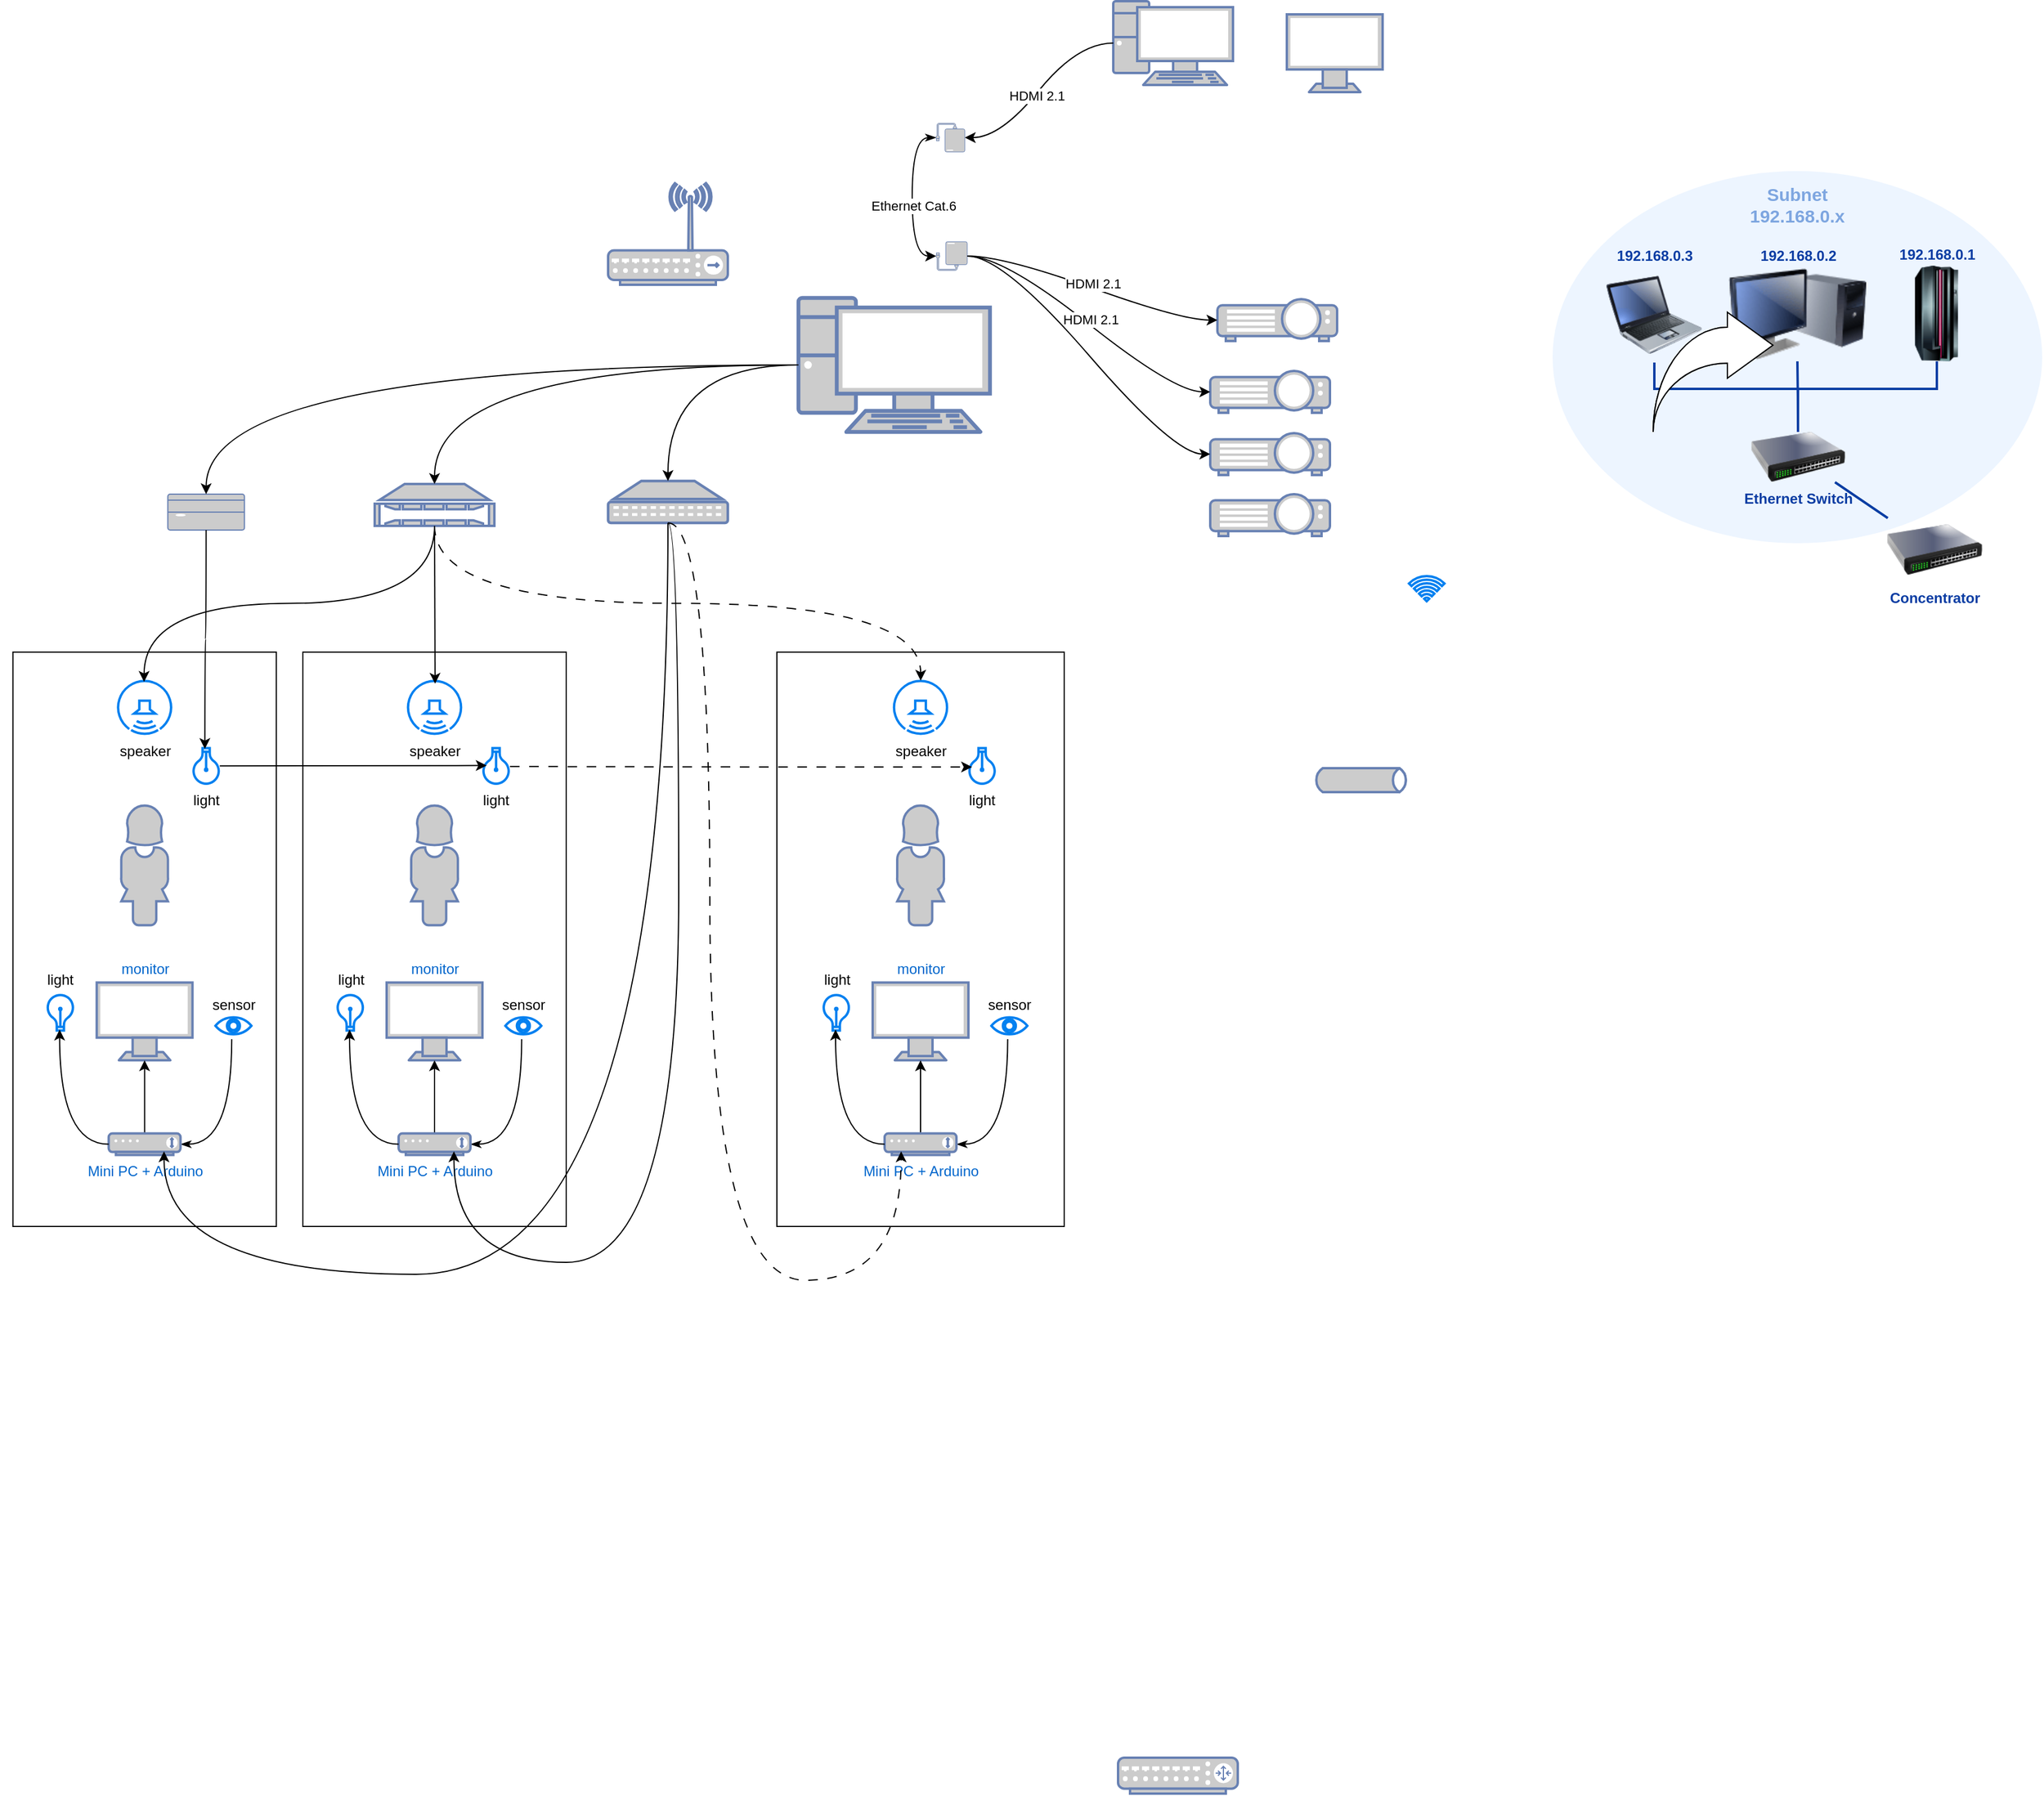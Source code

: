 <mxfile border="50" scale="3" compressed="false" locked="false" version="24.8.4">
  <diagram name="Blank" id="YmL12bMKpDGza6XwsDPr">
    <mxGraphModel dx="3020" dy="2323" grid="0" gridSize="10" guides="1" tooltips="1" connect="1" arrows="1" fold="1" page="0" pageScale="1" pageWidth="827" pageHeight="1169" background="none" math="1" shadow="0">
      <root>
        <mxCell id="X5NqExCQtvZxIxQ7pmgY-0" />
        <mxCell id="1" parent="X5NqExCQtvZxIxQ7pmgY-0" />
        <object label="Subnet&lt;br&gt;%subnet%.x" placeholders="1" subnet="192.168.0" id="Gr0Zq-AI6Quabplr0KPa-98">
          <mxCell style="ellipse;whiteSpace=wrap;html=1;strokeWidth=2;fillColor=#EDF5FF;fontSize=15;strokeColor=none;container=1;verticalAlign=top;spacingBottom=0;spacingTop=4;fontStyle=1;fontColor=#7EA6E0;metaEdit=1;" parent="1" vertex="1">
            <mxGeometry x="-486" y="234" width="409" height="311" as="geometry">
              <mxRectangle x="-576" y="218" width="250" height="60" as="alternateBounds" />
            </mxGeometry>
          </mxCell>
        </object>
        <mxCell id="Gr0Zq-AI6Quabplr0KPa-99" value="" style="edgeStyle=orthogonalEdgeStyle;rounded=0;html=1;endArrow=none;endFill=0;strokeColor=#0A3DA3;strokeWidth=2;fontSize=12;fontColor=#0A3DA3;startSize=8;endSize=8;curved=1;" parent="Gr0Zq-AI6Quabplr0KPa-98" source="Gr0Zq-AI6Quabplr0KPa-105" target="Gr0Zq-AI6Quabplr0KPa-102" edge="1">
          <mxGeometry relative="1" as="geometry" />
        </mxCell>
        <mxCell id="Gr0Zq-AI6Quabplr0KPa-100" style="edgeStyle=orthogonalEdgeStyle;html=1;endArrow=none;endFill=0;strokeWidth=2;fontSize=12;fontColor=#0A3DA3;strokeColor=#0A3DA3;rounded=0;startSize=8;endSize=8;curved=0;" parent="Gr0Zq-AI6Quabplr0KPa-98" source="Gr0Zq-AI6Quabplr0KPa-103" target="Gr0Zq-AI6Quabplr0KPa-105" edge="1">
          <mxGeometry relative="1" as="geometry">
            <mxPoint x="-6" y="239" as="targetPoint" />
            <Array as="points">
              <mxPoint x="85" y="182" />
              <mxPoint x="205" y="182" />
            </Array>
          </mxGeometry>
        </mxCell>
        <mxCell id="Gr0Zq-AI6Quabplr0KPa-101" style="edgeStyle=orthogonalEdgeStyle;html=1;endArrow=none;endFill=0;strokeWidth=2;fontSize=12;fontColor=#0A3DA3;strokeColor=#0A3DA3;rounded=0;startSize=8;endSize=8;curved=0;" parent="Gr0Zq-AI6Quabplr0KPa-98" source="Gr0Zq-AI6Quabplr0KPa-104" target="Gr0Zq-AI6Quabplr0KPa-105" edge="1">
          <mxGeometry relative="1" as="geometry">
            <mxPoint x="205" y="211" as="targetPoint" />
            <Array as="points">
              <mxPoint x="321" y="182" />
              <mxPoint x="205" y="182" />
            </Array>
          </mxGeometry>
        </mxCell>
        <object label="%subnet%.2" placeholders="1" id="Gr0Zq-AI6Quabplr0KPa-102">
          <mxCell style="image;html=1;image=img/lib/clip_art/computers/Monitor_Tower_128x128.png;fontFamily=Helvetica;fontSize=12;fontColor=#0A3DA3;align=center;strokeWidth=2;fillColor=#EDF5FF;fontStyle=1;verticalAlign=bottom;strokeColor=none;labelBackgroundColor=#EDF5FF;labelBorderColor=none;labelPosition=center;verticalLabelPosition=top;" parent="Gr0Zq-AI6Quabplr0KPa-98" vertex="1">
            <mxGeometry x="147" y="80" width="115" height="79" as="geometry" />
          </mxCell>
        </object>
        <object label="%subnet%.3" placeholders="1" id="Gr0Zq-AI6Quabplr0KPa-103">
          <mxCell style="image;html=1;image=img/lib/clip_art/computers/Laptop_128x128.png;fontFamily=Helvetica;fontSize=12;fontColor=#0A3DA3;align=center;strokeWidth=2;fillColor=#EDF5FF;fontStyle=1;verticalAlign=bottom;strokeColor=none;labelBackgroundColor=#EDF5FF;labelBorderColor=none;labelPosition=center;verticalLabelPosition=top;" parent="Gr0Zq-AI6Quabplr0KPa-98" vertex="1">
            <mxGeometry x="45" y="80" width="80" height="80" as="geometry" />
          </mxCell>
        </object>
        <object label="%subnet%.1" placeholders="1" id="Gr0Zq-AI6Quabplr0KPa-104">
          <mxCell style="image;html=1;image=img/lib/clip_art/computers/Mainframe_128x128.png;strokeColor=none;strokeWidth=2;fillColor=#EDF5FF;fontSize=12;fontColor=#0A3DA3;labelBackgroundColor=#EDF5FF;fontStyle=1;labelBorderColor=none;labelPosition=center;verticalLabelPosition=top;align=center;verticalAlign=bottom;" parent="Gr0Zq-AI6Quabplr0KPa-98" vertex="1">
            <mxGeometry x="281" y="79" width="80" height="80" as="geometry" />
          </mxCell>
        </object>
        <mxCell id="Gr0Zq-AI6Quabplr0KPa-105" value="Ethernet Switch" style="image;html=1;image=img/lib/clip_art/networking/Switch_128x128.png;strokeColor=none;strokeWidth=2;fillColor=#EDF5FF;fontSize=12;labelBackgroundColor=#EDF5FF;fontStyle=1;fontColor=#0A3DA3;" parent="Gr0Zq-AI6Quabplr0KPa-98" vertex="1">
          <mxGeometry x="165" y="218" width="80" height="42" as="geometry" />
        </mxCell>
        <mxCell id="Gr0Zq-AI6Quabplr0KPa-106" style="edgeStyle=none;curved=1;html=1;strokeWidth=2;fontSize=12;endArrow=none;endFill=0;rounded=0;fontColor=#0A3DA3;strokeColor=#0A3DA3;startSize=8;endSize=8;" parent="1" source="Gr0Zq-AI6Quabplr0KPa-107" target="Gr0Zq-AI6Quabplr0KPa-105" edge="1">
          <mxGeometry relative="1" as="geometry">
            <mxPoint x="-348" y="468" as="targetPoint" />
          </mxGeometry>
        </mxCell>
        <mxCell id="Gr0Zq-AI6Quabplr0KPa-107" value="Concentrator&lt;br&gt;" style="image;html=1;image=img/lib/clip_art/networking/Switch_128x128.png;strokeColor=none;strokeWidth=2;fillColor=#EDF5FF;fontSize=12;fontColor=#0A3DA3;fontStyle=1;labelBackgroundColor=none;" parent="1" vertex="1">
          <mxGeometry x="-207" y="524" width="80" height="53" as="geometry" />
        </mxCell>
        <mxCell id="OchtHD0xJoTMi4IMxRwn-2" value="" style="fontColor=#0066CC;verticalAlign=top;verticalLabelPosition=bottom;labelPosition=center;align=center;html=1;outlineConnect=0;fillColor=#CCCCCC;strokeColor=#6881B3;gradientColor=none;gradientDirection=north;strokeWidth=2;shape=mxgraph.networks.video_projector;" parent="1" vertex="1">
          <mxGeometry x="-766" y="341" width="100" height="35" as="geometry" />
        </mxCell>
        <mxCell id="OchtHD0xJoTMi4IMxRwn-3" value="" style="fontColor=#0066CC;verticalAlign=top;verticalLabelPosition=bottom;labelPosition=center;align=center;html=1;outlineConnect=0;fillColor=#CCCCCC;strokeColor=#6881B3;gradientColor=none;gradientDirection=north;strokeWidth=2;shape=mxgraph.networks.video_projector;" parent="1" vertex="1">
          <mxGeometry x="-772" y="401" width="100" height="35" as="geometry" />
        </mxCell>
        <mxCell id="OchtHD0xJoTMi4IMxRwn-4" value="" style="fontColor=#0066CC;verticalAlign=top;verticalLabelPosition=bottom;labelPosition=center;align=center;html=1;outlineConnect=0;fillColor=#CCCCCC;strokeColor=#6881B3;gradientColor=none;gradientDirection=north;strokeWidth=2;shape=mxgraph.networks.video_projector;" parent="1" vertex="1">
          <mxGeometry x="-772" y="453" width="100" height="35" as="geometry" />
        </mxCell>
        <mxCell id="OchtHD0xJoTMi4IMxRwn-5" value="" style="fontColor=#0066CC;verticalAlign=top;verticalLabelPosition=bottom;labelPosition=center;align=center;html=1;outlineConnect=0;fillColor=#CCCCCC;strokeColor=#6881B3;gradientColor=none;gradientDirection=north;strokeWidth=2;shape=mxgraph.networks.video_projector;" parent="1" vertex="1">
          <mxGeometry x="-772" y="504" width="100" height="35" as="geometry" />
        </mxCell>
        <mxCell id="OchtHD0xJoTMi4IMxRwn-6" value="" style="fontColor=#0066CC;verticalAlign=top;verticalLabelPosition=bottom;labelPosition=center;align=center;html=1;outlineConnect=0;fillColor=#CCCCCC;strokeColor=#6881B3;gradientColor=none;gradientDirection=north;strokeWidth=2;shape=mxgraph.networks.monitor;" parent="1" vertex="1">
          <mxGeometry x="-708" y="103" width="80" height="65" as="geometry" />
        </mxCell>
        <mxCell id="OchtHD0xJoTMi4IMxRwn-11" style="edgeStyle=entityRelationEdgeStyle;rounded=0;orthogonalLoop=1;jettySize=auto;html=1;entryX=0;entryY=0.5;entryDx=0;entryDy=0;entryPerimeter=0;exitX=0;exitY=0.5;exitDx=0;exitDy=0;exitPerimeter=0;curved=1;" parent="1" source="OchtHD0xJoTMi4IMxRwn-13" target="OchtHD0xJoTMi4IMxRwn-2" edge="1">
          <mxGeometry relative="1" as="geometry">
            <mxPoint x="-782" y="368" as="targetPoint" />
            <mxPoint x="-816" y="417" as="sourcePoint" />
            <Array as="points">
              <mxPoint x="-823" y="197" />
              <mxPoint x="-811" y="275" />
              <mxPoint x="-803" y="234" />
              <mxPoint x="-814" y="229" />
              <mxPoint x="-810" y="306" />
              <mxPoint x="-839" y="244" />
            </Array>
          </mxGeometry>
        </mxCell>
        <mxCell id="OchtHD0xJoTMi4IMxRwn-12" value="HDMI 2.1" style="edgeLabel;html=1;align=center;verticalAlign=middle;resizable=0;points=[];" parent="OchtHD0xJoTMi4IMxRwn-11" vertex="1" connectable="0">
          <mxGeometry x="-0.016" y="4" relative="1" as="geometry">
            <mxPoint as="offset" />
          </mxGeometry>
        </mxCell>
        <mxCell id="OchtHD0xJoTMi4IMxRwn-7" value="" style="fontColor=#0066CC;verticalAlign=top;verticalLabelPosition=bottom;labelPosition=center;align=center;html=1;outlineConnect=0;fillColor=#CCCCCC;strokeColor=#6881B3;gradientColor=none;gradientDirection=north;strokeWidth=2;shape=mxgraph.networks.pc;" parent="1" vertex="1">
          <mxGeometry x="-853" y="92" width="100" height="70" as="geometry" />
        </mxCell>
        <mxCell id="OchtHD0xJoTMi4IMxRwn-8" value="" style="html=1;shadow=0;dashed=0;align=center;verticalAlign=middle;shape=mxgraph.arrows2.jumpInArrow;dy=15;dx=38;arrowHead=55;" parent="1" vertex="1">
          <mxGeometry x="-402" y="352" width="100" height="100" as="geometry" />
        </mxCell>
        <mxCell id="OchtHD0xJoTMi4IMxRwn-9" value="" style="html=1;shadow=0;dashed=0;align=center;verticalAlign=middle;shape=mxgraph.arrows2.jumpInArrow;dy=15;dx=38;arrowHead=55;" parent="1" vertex="1">
          <mxGeometry x="-402" y="352" width="100" height="100" as="geometry" />
        </mxCell>
        <mxCell id="OchtHD0xJoTMi4IMxRwn-13" value="" style="fontColor=#0066CC;verticalAlign=top;verticalLabelPosition=bottom;labelPosition=center;align=center;html=1;outlineConnect=0;fillColor=#CCCCCC;strokeColor=#6881B3;gradientColor=none;gradientDirection=north;strokeWidth=2;shape=mxgraph.networks.external_storage;rotation=-180;" parent="1" vertex="1">
          <mxGeometry x="-1001" y="293" width="26" height="24" as="geometry" />
        </mxCell>
        <mxCell id="OchtHD0xJoTMi4IMxRwn-18" style="edgeStyle=orthogonalEdgeStyle;rounded=0;orthogonalLoop=1;jettySize=auto;html=1;exitX=1;exitY=0.5;exitDx=0;exitDy=0;exitPerimeter=0;movable=1;resizable=1;rotatable=1;deletable=1;editable=1;locked=0;connectable=1;curved=1;startArrow=classicThin;startFill=1;entryX=1;entryY=0.5;entryDx=0;entryDy=0;entryPerimeter=0;" parent="1" source="OchtHD0xJoTMi4IMxRwn-15" target="OchtHD0xJoTMi4IMxRwn-13" edge="1">
          <mxGeometry relative="1" as="geometry">
            <mxPoint x="-1055" y="225" as="sourcePoint" />
            <mxPoint x="-1040" y="283" as="targetPoint" />
          </mxGeometry>
        </mxCell>
        <mxCell id="OchtHD0xJoTMi4IMxRwn-19" value="Ethernet Cat.6" style="edgeLabel;html=1;align=center;verticalAlign=middle;resizable=0;points=[];" parent="OchtHD0xJoTMi4IMxRwn-18" vertex="1" connectable="0">
          <mxGeometry x="0.105" y="1" relative="1" as="geometry">
            <mxPoint as="offset" />
          </mxGeometry>
        </mxCell>
        <mxCell id="OchtHD0xJoTMi4IMxRwn-15" value="" style="fontColor=#0066CC;verticalAlign=top;verticalLabelPosition=bottom;labelPosition=center;align=center;html=1;outlineConnect=0;fillColor=#CCCCCC;strokeColor=#6881B3;gradientColor=none;gradientDirection=north;strokeWidth=2;shape=mxgraph.networks.external_storage;rotation=0;flipH=1;" parent="1" vertex="1">
          <mxGeometry x="-1001" y="194" width="24" height="24" as="geometry" />
        </mxCell>
        <mxCell id="OchtHD0xJoTMi4IMxRwn-16" style="edgeStyle=entityRelationEdgeStyle;rounded=0;orthogonalLoop=1;jettySize=auto;html=1;exitX=0;exitY=0.5;exitDx=0;exitDy=0;exitPerimeter=0;entryX=0;entryY=0.5;entryDx=0;entryDy=0;entryPerimeter=0;strokeColor=default;curved=1;" parent="1" source="OchtHD0xJoTMi4IMxRwn-7" target="OchtHD0xJoTMi4IMxRwn-15" edge="1">
          <mxGeometry relative="1" as="geometry" />
        </mxCell>
        <mxCell id="OchtHD0xJoTMi4IMxRwn-17" value="HDMI 2.1" style="edgeLabel;html=1;align=center;verticalAlign=middle;resizable=0;points=[];" parent="OchtHD0xJoTMi4IMxRwn-16" vertex="1" connectable="0">
          <mxGeometry x="0.064" relative="1" as="geometry">
            <mxPoint x="1" as="offset" />
          </mxGeometry>
        </mxCell>
        <mxCell id="M1OcCIy0tqsNeFPV_Rvv-1" value="" style="html=1;verticalLabelPosition=bottom;align=center;labelBackgroundColor=#ffffff;verticalAlign=top;strokeWidth=2;strokeColor=#0080F0;shadow=0;dashed=0;shape=mxgraph.ios7.icons.wifi;pointerEvents=1" parent="1" vertex="1">
          <mxGeometry x="-606" y="572.5" width="29.7" height="21" as="geometry" />
        </mxCell>
        <mxCell id="oXk0x4wXGqgigOSxniAA-2" value="" style="html=1;outlineConnect=0;fillColor=#CCCCCC;strokeColor=#6881B3;gradientColor=none;gradientDirection=north;strokeWidth=2;shape=mxgraph.networks.bus;gradientColor=none;gradientDirection=north;fontColor=#ffffff;perimeter=backbonePerimeter;backboneSize=20;" vertex="1" parent="1">
          <mxGeometry x="-686" y="733" width="80" height="20" as="geometry" />
        </mxCell>
        <mxCell id="oXk0x4wXGqgigOSxniAA-3" value="" style="fontColor=#0066CC;verticalAlign=top;verticalLabelPosition=bottom;labelPosition=center;align=center;html=1;outlineConnect=0;fillColor=#CCCCCC;strokeColor=#6881B3;gradientColor=none;gradientDirection=north;strokeWidth=2;shape=mxgraph.networks.wireless_hub;" vertex="1" parent="1">
          <mxGeometry x="-1275" y="244" width="100" height="85" as="geometry" />
        </mxCell>
        <mxCell id="oXk0x4wXGqgigOSxniAA-4" value="" style="fontColor=#0066CC;verticalAlign=top;verticalLabelPosition=bottom;labelPosition=center;align=center;html=1;outlineConnect=0;fillColor=#CCCCCC;strokeColor=#6881B3;gradientColor=none;gradientDirection=north;strokeWidth=2;shape=mxgraph.networks.router;" vertex="1" parent="1">
          <mxGeometry x="-849" y="1560" width="100" height="30" as="geometry" />
        </mxCell>
        <mxCell id="oXk0x4wXGqgigOSxniAA-5" style="edgeStyle=entityRelationEdgeStyle;rounded=0;orthogonalLoop=1;jettySize=auto;html=1;entryX=0;entryY=0.5;entryDx=0;entryDy=0;entryPerimeter=0;curved=1;exitX=0;exitY=0.5;exitDx=0;exitDy=0;exitPerimeter=0;" edge="1" parent="1" source="OchtHD0xJoTMi4IMxRwn-13" target="OchtHD0xJoTMi4IMxRwn-3">
          <mxGeometry relative="1" as="geometry">
            <mxPoint x="-756" y="369" as="targetPoint" />
            <mxPoint x="-965" y="326" as="sourcePoint" />
            <Array as="points">
              <mxPoint x="-813" y="207" />
              <mxPoint x="-801" y="285" />
              <mxPoint x="-793" y="244" />
              <mxPoint x="-804" y="239" />
              <mxPoint x="-800" y="316" />
              <mxPoint x="-829" y="254" />
            </Array>
          </mxGeometry>
        </mxCell>
        <mxCell id="oXk0x4wXGqgigOSxniAA-6" value="HDMI 2.1" style="edgeLabel;html=1;align=center;verticalAlign=middle;resizable=0;points=[];" vertex="1" connectable="0" parent="oXk0x4wXGqgigOSxniAA-5">
          <mxGeometry x="-0.016" y="4" relative="1" as="geometry">
            <mxPoint as="offset" />
          </mxGeometry>
        </mxCell>
        <mxCell id="oXk0x4wXGqgigOSxniAA-7" style="edgeStyle=entityRelationEdgeStyle;rounded=0;orthogonalLoop=1;jettySize=auto;html=1;entryX=0;entryY=0.5;entryDx=0;entryDy=0;entryPerimeter=0;curved=1;exitX=0;exitY=0.5;exitDx=0;exitDy=0;exitPerimeter=0;" edge="1" parent="1" source="OchtHD0xJoTMi4IMxRwn-13" target="OchtHD0xJoTMi4IMxRwn-4">
          <mxGeometry relative="1" as="geometry">
            <mxPoint x="-762" y="429" as="targetPoint" />
            <mxPoint x="-965" y="315" as="sourcePoint" />
            <Array as="points">
              <mxPoint x="-803" y="217" />
              <mxPoint x="-791" y="295" />
              <mxPoint x="-783" y="254" />
              <mxPoint x="-794" y="249" />
              <mxPoint x="-790" y="326" />
              <mxPoint x="-819" y="264" />
            </Array>
          </mxGeometry>
        </mxCell>
        <mxCell id="oXk0x4wXGqgigOSxniAA-21" value="" style="fontColor=#0066CC;verticalAlign=top;verticalLabelPosition=bottom;labelPosition=center;align=center;html=1;outlineConnect=0;fillColor=#CCCCCC;strokeColor=#6881B3;gradientColor=none;gradientDirection=north;strokeWidth=2;shape=mxgraph.networks.patch_panel;" vertex="1" parent="1">
          <mxGeometry x="-1275" y="493" width="100" height="35" as="geometry" />
        </mxCell>
        <mxCell id="oXk0x4wXGqgigOSxniAA-30" value="" style="fontColor=#0066CC;verticalAlign=top;verticalLabelPosition=bottom;labelPosition=center;align=center;html=1;outlineConnect=0;fillColor=#CCCCCC;strokeColor=#6881B3;gradientColor=none;gradientDirection=north;strokeWidth=2;shape=mxgraph.networks.nas_filer;" vertex="1" parent="1">
          <mxGeometry x="-1470" y="495.5" width="100" height="35" as="geometry" />
        </mxCell>
        <mxCell id="oXk0x4wXGqgigOSxniAA-32" value="" style="fontColor=#0066CC;verticalAlign=top;verticalLabelPosition=bottom;labelPosition=center;align=center;html=1;outlineConnect=0;fillColor=#CCCCCC;strokeColor=#6881B3;gradientColor=none;gradientDirection=north;strokeWidth=2;shape=mxgraph.networks.desktop_pc;" vertex="1" parent="1">
          <mxGeometry x="-1642.8" y="504" width="64" height="30" as="geometry" />
        </mxCell>
        <mxCell id="oXk0x4wXGqgigOSxniAA-35" value="" style="group" vertex="1" connectable="0" parent="1">
          <mxGeometry x="-1782.2" y="636" width="240" height="480" as="geometry" />
        </mxCell>
        <mxCell id="oXk0x4wXGqgigOSxniAA-28" value="" style="verticalLabelPosition=bottom;verticalAlign=top;html=1;shape=mxgraph.basic.rect;fillColor2=none;strokeWidth=1;size=20;indent=5;" vertex="1" parent="oXk0x4wXGqgigOSxniAA-35">
          <mxGeometry x="10" width="220" height="480" as="geometry" />
        </mxCell>
        <mxCell id="oXk0x4wXGqgigOSxniAA-1" value="monitor" style="fontColor=#0066CC;verticalAlign=top;verticalLabelPosition=bottom;labelPosition=center;align=center;html=1;outlineConnect=0;fillColor=#CCCCCC;strokeColor=#6881B3;gradientColor=none;gradientDirection=north;strokeWidth=2;shape=mxgraph.networks.monitor;spacingTop=-90;" vertex="1" parent="oXk0x4wXGqgigOSxniAA-35">
          <mxGeometry x="80" y="276.16" width="80" height="65" as="geometry" />
        </mxCell>
        <mxCell id="oXk0x4wXGqgigOSxniAA-9" value="light" style="html=1;verticalLabelPosition=bottom;align=center;labelBackgroundColor=#ffffff;verticalAlign=top;strokeWidth=2;strokeColor=#0080F0;shadow=0;dashed=0;shape=mxgraph.ios7.icons.lightbulb;spacingTop=-56;" vertex="1" parent="oXk0x4wXGqgigOSxniAA-35">
          <mxGeometry x="38.2" y="286.57" width="22.8" height="29.7" as="geometry" />
        </mxCell>
        <mxCell id="oXk0x4wXGqgigOSxniAA-10" value="speaker&lt;div&gt;&lt;br&gt;&lt;/div&gt;" style="html=1;verticalLabelPosition=bottom;align=center;labelBackgroundColor=#ffffff;verticalAlign=top;strokeWidth=2;strokeColor=#0080F0;shadow=0;dashed=0;shape=mxgraph.ios7.icons.loud;direction=south;aspect=fixed;spacingTop=0;" vertex="1" parent="oXk0x4wXGqgigOSxniAA-35">
          <mxGeometry x="96" y="24" width="48" height="45.27" as="geometry" />
        </mxCell>
        <mxCell id="oXk0x4wXGqgigOSxniAA-16" style="edgeStyle=orthogonalEdgeStyle;rounded=0;orthogonalLoop=1;jettySize=auto;html=1;" edge="1" parent="oXk0x4wXGqgigOSxniAA-35" source="oXk0x4wXGqgigOSxniAA-11" target="oXk0x4wXGqgigOSxniAA-1">
          <mxGeometry relative="1" as="geometry" />
        </mxCell>
        <mxCell id="oXk0x4wXGqgigOSxniAA-20" style="edgeStyle=orthogonalEdgeStyle;rounded=0;orthogonalLoop=1;jettySize=auto;html=1;curved=1;entryX=0.453;entryY=1.291;entryDx=0;entryDy=0;entryPerimeter=0;endArrow=none;endFill=0;startArrow=classicThin;startFill=1;" edge="1" parent="oXk0x4wXGqgigOSxniAA-35" source="oXk0x4wXGqgigOSxniAA-11" target="oXk0x4wXGqgigOSxniAA-12">
          <mxGeometry relative="1" as="geometry">
            <mxPoint x="315.2" y="398.27" as="targetPoint" />
          </mxGeometry>
        </mxCell>
        <mxCell id="oXk0x4wXGqgigOSxniAA-11" value="Mini PC + Arduino" style="fontColor=#0066CC;verticalAlign=top;verticalLabelPosition=bottom;labelPosition=center;align=center;html=1;outlineConnect=0;fillColor=#CCCCCC;strokeColor=#6881B3;gradientColor=none;gradientDirection=north;strokeWidth=2;shape=mxgraph.networks.modem;aspect=fixed;points=[[0,0.5,0,0,0],[0.23,0,0,0,0],[0.23,0.83,0,0,0],[0.5,0,0,0,0],[0.5,0.83,0,0,0],[0.77,0,0,0,0],[0.77,0.83,0,0,0],[1,0.5,0,0,0]];" vertex="1" parent="oXk0x4wXGqgigOSxniAA-35">
          <mxGeometry x="90" y="402.27" width="60" height="18" as="geometry" />
        </mxCell>
        <mxCell id="oXk0x4wXGqgigOSxniAA-12" value="sensor" style="html=1;verticalLabelPosition=bottom;align=center;labelBackgroundColor=#ffffff;verticalAlign=top;strokeWidth=2;strokeColor=#0080F0;shadow=0;dashed=0;shape=mxgraph.ios7.icons.eye;horizontal=1;spacingTop=-38;" vertex="1" parent="oXk0x4wXGqgigOSxniAA-35">
          <mxGeometry x="179.2" y="305.27" width="30" height="14.1" as="geometry" />
        </mxCell>
        <mxCell id="oXk0x4wXGqgigOSxniAA-14" style="edgeStyle=orthogonalEdgeStyle;rounded=0;orthogonalLoop=1;jettySize=auto;html=1;entryX=0.474;entryY=0.973;entryDx=0;entryDy=0;entryPerimeter=0;curved=1;" edge="1" parent="oXk0x4wXGqgigOSxniAA-35" source="oXk0x4wXGqgigOSxniAA-11" target="oXk0x4wXGqgigOSxniAA-9">
          <mxGeometry relative="1" as="geometry" />
        </mxCell>
        <mxCell id="oXk0x4wXGqgigOSxniAA-22" value="" style="fontColor=#0066CC;verticalAlign=top;verticalLabelPosition=bottom;labelPosition=center;align=center;html=1;outlineConnect=0;fillColor=#CCCCCC;strokeColor=#6881B3;gradientColor=none;gradientDirection=north;strokeWidth=2;shape=mxgraph.networks.user_female;" vertex="1" parent="oXk0x4wXGqgigOSxniAA-35">
          <mxGeometry x="100" y="128.27" width="40" height="100" as="geometry" />
        </mxCell>
        <mxCell id="oXk0x4wXGqgigOSxniAA-23" value="light" style="html=1;verticalLabelPosition=bottom;align=center;labelBackgroundColor=#ffffff;verticalAlign=top;strokeWidth=2;strokeColor=#0080F0;shadow=0;dashed=0;shape=mxgraph.ios7.icons.lightbulb;spacingTop=0;direction=west;" vertex="1" parent="oXk0x4wXGqgigOSxniAA-35">
          <mxGeometry x="160" y="80.27" width="22.8" height="29.7" as="geometry" />
        </mxCell>
        <mxCell id="oXk0x4wXGqgigOSxniAA-36" value="" style="group" vertex="1" connectable="0" parent="1">
          <mxGeometry x="-1540" y="636" width="240" height="480" as="geometry" />
        </mxCell>
        <mxCell id="oXk0x4wXGqgigOSxniAA-37" value="" style="verticalLabelPosition=bottom;verticalAlign=top;html=1;shape=mxgraph.basic.rect;fillColor2=none;strokeWidth=1;size=20;indent=5;" vertex="1" parent="oXk0x4wXGqgigOSxniAA-36">
          <mxGeometry x="10" width="220" height="480" as="geometry" />
        </mxCell>
        <mxCell id="oXk0x4wXGqgigOSxniAA-38" value="monitor" style="fontColor=#0066CC;verticalAlign=top;verticalLabelPosition=bottom;labelPosition=center;align=center;html=1;outlineConnect=0;fillColor=#CCCCCC;strokeColor=#6881B3;gradientColor=none;gradientDirection=north;strokeWidth=2;shape=mxgraph.networks.monitor;spacingTop=-90;" vertex="1" parent="oXk0x4wXGqgigOSxniAA-36">
          <mxGeometry x="80" y="276.16" width="80" height="65" as="geometry" />
        </mxCell>
        <mxCell id="oXk0x4wXGqgigOSxniAA-39" value="light" style="html=1;verticalLabelPosition=bottom;align=center;labelBackgroundColor=#ffffff;verticalAlign=top;strokeWidth=2;strokeColor=#0080F0;shadow=0;dashed=0;shape=mxgraph.ios7.icons.lightbulb;spacingTop=-56;" vertex="1" parent="oXk0x4wXGqgigOSxniAA-36">
          <mxGeometry x="38.2" y="286.57" width="22.8" height="29.7" as="geometry" />
        </mxCell>
        <mxCell id="oXk0x4wXGqgigOSxniAA-40" value="speaker&lt;div&gt;&lt;br&gt;&lt;/div&gt;" style="html=1;verticalLabelPosition=bottom;align=center;labelBackgroundColor=#ffffff;verticalAlign=top;strokeWidth=2;strokeColor=#0080F0;shadow=0;dashed=0;shape=mxgraph.ios7.icons.loud;direction=south;aspect=fixed;spacingTop=0;" vertex="1" parent="oXk0x4wXGqgigOSxniAA-36">
          <mxGeometry x="96" y="24" width="48" height="45.27" as="geometry" />
        </mxCell>
        <mxCell id="oXk0x4wXGqgigOSxniAA-41" style="edgeStyle=orthogonalEdgeStyle;rounded=0;orthogonalLoop=1;jettySize=auto;html=1;" edge="1" parent="oXk0x4wXGqgigOSxniAA-36" source="oXk0x4wXGqgigOSxniAA-43" target="oXk0x4wXGqgigOSxniAA-38">
          <mxGeometry relative="1" as="geometry" />
        </mxCell>
        <mxCell id="oXk0x4wXGqgigOSxniAA-42" style="edgeStyle=orthogonalEdgeStyle;rounded=0;orthogonalLoop=1;jettySize=auto;html=1;curved=1;entryX=0.453;entryY=1.291;entryDx=0;entryDy=0;entryPerimeter=0;endArrow=none;endFill=0;startArrow=classicThin;startFill=1;" edge="1" parent="oXk0x4wXGqgigOSxniAA-36" source="oXk0x4wXGqgigOSxniAA-43" target="oXk0x4wXGqgigOSxniAA-44">
          <mxGeometry relative="1" as="geometry">
            <mxPoint x="315.2" y="398.27" as="targetPoint" />
          </mxGeometry>
        </mxCell>
        <mxCell id="oXk0x4wXGqgigOSxniAA-43" value="Mini PC + Arduino" style="fontColor=#0066CC;verticalAlign=top;verticalLabelPosition=bottom;labelPosition=center;align=center;html=1;outlineConnect=0;fillColor=#CCCCCC;strokeColor=#6881B3;gradientColor=none;gradientDirection=north;strokeWidth=2;shape=mxgraph.networks.modem;aspect=fixed;points=[[0,0.5,0,0,0],[0.23,0,0,0,0],[0.23,0.83,0,0,0],[0.5,0,0,0,0],[0.5,0.83,0,0,0],[0.77,0,0,0,0],[0.77,0.83,0,0,0],[1,0.5,0,0,0]];" vertex="1" parent="oXk0x4wXGqgigOSxniAA-36">
          <mxGeometry x="90" y="402.27" width="60" height="18" as="geometry" />
        </mxCell>
        <mxCell id="oXk0x4wXGqgigOSxniAA-44" value="sensor" style="html=1;verticalLabelPosition=bottom;align=center;labelBackgroundColor=#ffffff;verticalAlign=top;strokeWidth=2;strokeColor=#0080F0;shadow=0;dashed=0;shape=mxgraph.ios7.icons.eye;horizontal=1;spacingTop=-38;" vertex="1" parent="oXk0x4wXGqgigOSxniAA-36">
          <mxGeometry x="179.2" y="305.27" width="30" height="14.1" as="geometry" />
        </mxCell>
        <mxCell id="oXk0x4wXGqgigOSxniAA-45" style="edgeStyle=orthogonalEdgeStyle;rounded=0;orthogonalLoop=1;jettySize=auto;html=1;entryX=0.474;entryY=0.973;entryDx=0;entryDy=0;entryPerimeter=0;curved=1;" edge="1" parent="oXk0x4wXGqgigOSxniAA-36" source="oXk0x4wXGqgigOSxniAA-43" target="oXk0x4wXGqgigOSxniAA-39">
          <mxGeometry relative="1" as="geometry" />
        </mxCell>
        <mxCell id="oXk0x4wXGqgigOSxniAA-46" value="" style="fontColor=#0066CC;verticalAlign=top;verticalLabelPosition=bottom;labelPosition=center;align=center;html=1;outlineConnect=0;fillColor=#CCCCCC;strokeColor=#6881B3;gradientColor=none;gradientDirection=north;strokeWidth=2;shape=mxgraph.networks.user_female;" vertex="1" parent="oXk0x4wXGqgigOSxniAA-36">
          <mxGeometry x="100" y="128.27" width="40" height="100" as="geometry" />
        </mxCell>
        <mxCell id="oXk0x4wXGqgigOSxniAA-47" value="light" style="html=1;verticalLabelPosition=bottom;align=center;labelBackgroundColor=#ffffff;verticalAlign=top;strokeWidth=2;strokeColor=#0080F0;shadow=0;dashed=0;shape=mxgraph.ios7.icons.lightbulb;spacingTop=0;direction=west;" vertex="1" parent="oXk0x4wXGqgigOSxniAA-36">
          <mxGeometry x="160" y="80.27" width="22.8" height="29.7" as="geometry" />
        </mxCell>
        <mxCell id="oXk0x4wXGqgigOSxniAA-31" style="edgeStyle=orthogonalEdgeStyle;curved=1;rounded=0;orthogonalLoop=1;jettySize=auto;html=1;entryX=0.019;entryY=0.509;entryDx=0;entryDy=0;entryPerimeter=0;exitX=0.5;exitY=1;exitDx=0;exitDy=0;exitPerimeter=0;" edge="1" parent="1" source="oXk0x4wXGqgigOSxniAA-30" target="oXk0x4wXGqgigOSxniAA-10">
          <mxGeometry relative="1" as="geometry" />
        </mxCell>
        <mxCell id="oXk0x4wXGqgigOSxniAA-33" style="edgeStyle=orthogonalEdgeStyle;curved=1;rounded=0;orthogonalLoop=1;jettySize=auto;html=1;entryX=0.546;entryY=0.978;entryDx=0;entryDy=0;entryPerimeter=0;exitX=0.5;exitY=1;exitDx=0;exitDy=0;exitPerimeter=0;" edge="1" parent="1" source="oXk0x4wXGqgigOSxniAA-32" target="oXk0x4wXGqgigOSxniAA-23">
          <mxGeometry relative="1" as="geometry" />
        </mxCell>
        <mxCell id="oXk0x4wXGqgigOSxniAA-53" style="edgeStyle=orthogonalEdgeStyle;curved=1;rounded=0;orthogonalLoop=1;jettySize=auto;html=1;entryX=0.053;entryY=0.49;entryDx=0;entryDy=0;entryPerimeter=0;" edge="1" parent="1" source="oXk0x4wXGqgigOSxniAA-30" target="oXk0x4wXGqgigOSxniAA-40">
          <mxGeometry relative="1" as="geometry" />
        </mxCell>
        <mxCell id="oXk0x4wXGqgigOSxniAA-54" style="edgeStyle=orthogonalEdgeStyle;curved=1;rounded=0;orthogonalLoop=1;jettySize=auto;html=1;entryX=0.845;entryY=0.512;entryDx=0;entryDy=0;entryPerimeter=0;" edge="1" parent="1" source="oXk0x4wXGqgigOSxniAA-23" target="oXk0x4wXGqgigOSxniAA-47">
          <mxGeometry relative="1" as="geometry" />
        </mxCell>
        <mxCell id="oXk0x4wXGqgigOSxniAA-55" value="" style="group" vertex="1" connectable="0" parent="1">
          <mxGeometry x="-1134" y="636" width="240" height="480" as="geometry" />
        </mxCell>
        <mxCell id="oXk0x4wXGqgigOSxniAA-56" value="" style="verticalLabelPosition=bottom;verticalAlign=top;html=1;shape=mxgraph.basic.rect;fillColor2=none;strokeWidth=1;size=20;indent=5;" vertex="1" parent="oXk0x4wXGqgigOSxniAA-55">
          <mxGeometry width="240" height="480" as="geometry" />
        </mxCell>
        <mxCell id="oXk0x4wXGqgigOSxniAA-57" value="monitor" style="fontColor=#0066CC;verticalAlign=top;verticalLabelPosition=bottom;labelPosition=center;align=center;html=1;outlineConnect=0;fillColor=#CCCCCC;strokeColor=#6881B3;gradientColor=none;gradientDirection=north;strokeWidth=2;shape=mxgraph.networks.monitor;spacingTop=-90;" vertex="1" parent="oXk0x4wXGqgigOSxniAA-55">
          <mxGeometry x="80" y="276.16" width="80" height="65" as="geometry" />
        </mxCell>
        <mxCell id="oXk0x4wXGqgigOSxniAA-58" value="light" style="html=1;verticalLabelPosition=bottom;align=center;labelBackgroundColor=#ffffff;verticalAlign=top;strokeWidth=2;strokeColor=#0080F0;shadow=0;dashed=0;shape=mxgraph.ios7.icons.lightbulb;spacingTop=-56;" vertex="1" parent="oXk0x4wXGqgigOSxniAA-55">
          <mxGeometry x="38.2" y="286.57" width="22.8" height="29.7" as="geometry" />
        </mxCell>
        <mxCell id="oXk0x4wXGqgigOSxniAA-59" value="speaker&lt;div&gt;&lt;br&gt;&lt;/div&gt;" style="html=1;verticalLabelPosition=bottom;align=center;labelBackgroundColor=#ffffff;verticalAlign=top;strokeWidth=2;strokeColor=#0080F0;shadow=0;dashed=0;shape=mxgraph.ios7.icons.loud;direction=south;aspect=fixed;spacingTop=0;" vertex="1" parent="oXk0x4wXGqgigOSxniAA-55">
          <mxGeometry x="96" y="24" width="48" height="45.27" as="geometry" />
        </mxCell>
        <mxCell id="oXk0x4wXGqgigOSxniAA-60" style="edgeStyle=orthogonalEdgeStyle;rounded=0;orthogonalLoop=1;jettySize=auto;html=1;" edge="1" parent="oXk0x4wXGqgigOSxniAA-55" source="oXk0x4wXGqgigOSxniAA-62" target="oXk0x4wXGqgigOSxniAA-57">
          <mxGeometry relative="1" as="geometry" />
        </mxCell>
        <mxCell id="oXk0x4wXGqgigOSxniAA-61" style="edgeStyle=orthogonalEdgeStyle;rounded=0;orthogonalLoop=1;jettySize=auto;html=1;curved=1;entryX=0.453;entryY=1.291;entryDx=0;entryDy=0;entryPerimeter=0;endArrow=none;endFill=0;startArrow=classicThin;startFill=1;" edge="1" parent="oXk0x4wXGqgigOSxniAA-55" source="oXk0x4wXGqgigOSxniAA-62" target="oXk0x4wXGqgigOSxniAA-63">
          <mxGeometry relative="1" as="geometry">
            <mxPoint x="315.2" y="398.27" as="targetPoint" />
          </mxGeometry>
        </mxCell>
        <mxCell id="oXk0x4wXGqgigOSxniAA-62" value="Mini PC + Arduino" style="fontColor=#0066CC;verticalAlign=top;verticalLabelPosition=bottom;labelPosition=center;align=center;html=1;outlineConnect=0;fillColor=#CCCCCC;strokeColor=#6881B3;gradientColor=none;gradientDirection=north;strokeWidth=2;shape=mxgraph.networks.modem;aspect=fixed;points=[[0,0.5,0,0,0],[0.23,0,0,0,0],[0.23,0.83,0,0,0],[0.5,0,0,0,0],[0.5,0.83,0,0,0],[0.77,0,0,0,0],[0.77,0.83,0,0,0],[1,0.5,0,0,0]];" vertex="1" parent="oXk0x4wXGqgigOSxniAA-55">
          <mxGeometry x="90" y="402.27" width="60" height="18" as="geometry" />
        </mxCell>
        <mxCell id="oXk0x4wXGqgigOSxniAA-63" value="sensor" style="html=1;verticalLabelPosition=bottom;align=center;labelBackgroundColor=#ffffff;verticalAlign=top;strokeWidth=2;strokeColor=#0080F0;shadow=0;dashed=0;shape=mxgraph.ios7.icons.eye;horizontal=1;spacingTop=-38;" vertex="1" parent="oXk0x4wXGqgigOSxniAA-55">
          <mxGeometry x="179.2" y="305.27" width="30" height="14.1" as="geometry" />
        </mxCell>
        <mxCell id="oXk0x4wXGqgigOSxniAA-64" style="edgeStyle=orthogonalEdgeStyle;rounded=0;orthogonalLoop=1;jettySize=auto;html=1;entryX=0.474;entryY=0.973;entryDx=0;entryDy=0;entryPerimeter=0;curved=1;" edge="1" parent="oXk0x4wXGqgigOSxniAA-55" source="oXk0x4wXGqgigOSxniAA-62" target="oXk0x4wXGqgigOSxniAA-58">
          <mxGeometry relative="1" as="geometry" />
        </mxCell>
        <mxCell id="oXk0x4wXGqgigOSxniAA-65" value="" style="fontColor=#0066CC;verticalAlign=top;verticalLabelPosition=bottom;labelPosition=center;align=center;html=1;outlineConnect=0;fillColor=#CCCCCC;strokeColor=#6881B3;gradientColor=none;gradientDirection=north;strokeWidth=2;shape=mxgraph.networks.user_female;" vertex="1" parent="oXk0x4wXGqgigOSxniAA-55">
          <mxGeometry x="100" y="128.27" width="40" height="100" as="geometry" />
        </mxCell>
        <mxCell id="oXk0x4wXGqgigOSxniAA-66" value="light" style="html=1;verticalLabelPosition=bottom;align=center;labelBackgroundColor=#ffffff;verticalAlign=top;strokeWidth=2;strokeColor=#0080F0;shadow=0;dashed=0;shape=mxgraph.ios7.icons.lightbulb;spacingTop=0;direction=west;" vertex="1" parent="oXk0x4wXGqgigOSxniAA-55">
          <mxGeometry x="160" y="80.27" width="22.8" height="29.7" as="geometry" />
        </mxCell>
        <mxCell id="oXk0x4wXGqgigOSxniAA-67" style="edgeStyle=orthogonalEdgeStyle;curved=1;rounded=0;orthogonalLoop=1;jettySize=auto;html=1;entryX=-0.003;entryY=0.497;entryDx=0;entryDy=0;entryPerimeter=0;exitX=0.5;exitY=1;exitDx=0;exitDy=0;exitPerimeter=0;dashed=1;dashPattern=8 8;" edge="1" parent="1" source="oXk0x4wXGqgigOSxniAA-30" target="oXk0x4wXGqgigOSxniAA-59">
          <mxGeometry relative="1" as="geometry" />
        </mxCell>
        <mxCell id="oXk0x4wXGqgigOSxniAA-74" style="edgeStyle=orthogonalEdgeStyle;curved=1;rounded=0;orthogonalLoop=1;jettySize=auto;html=1;entryX=0.77;entryY=0.83;entryDx=0;entryDy=0;entryPerimeter=0;" edge="1" parent="1" source="oXk0x4wXGqgigOSxniAA-21" target="oXk0x4wXGqgigOSxniAA-11">
          <mxGeometry relative="1" as="geometry">
            <Array as="points">
              <mxPoint x="-1225" y="1156" />
              <mxPoint x="-1646" y="1156" />
            </Array>
          </mxGeometry>
        </mxCell>
        <mxCell id="oXk0x4wXGqgigOSxniAA-75" style="edgeStyle=orthogonalEdgeStyle;curved=1;rounded=0;orthogonalLoop=1;jettySize=auto;html=1;exitX=0.5;exitY=1;exitDx=0;exitDy=0;exitPerimeter=0;entryX=0.77;entryY=0.83;entryDx=0;entryDy=0;entryPerimeter=0;" edge="1" parent="1" source="oXk0x4wXGqgigOSxniAA-21" target="oXk0x4wXGqgigOSxniAA-43">
          <mxGeometry relative="1" as="geometry">
            <Array as="points">
              <mxPoint x="-1216" y="528" />
              <mxPoint x="-1216" y="1146" />
              <mxPoint x="-1404" y="1146" />
            </Array>
          </mxGeometry>
        </mxCell>
        <mxCell id="oXk0x4wXGqgigOSxniAA-76" style="edgeStyle=orthogonalEdgeStyle;curved=1;rounded=0;orthogonalLoop=1;jettySize=auto;html=1;entryX=0.23;entryY=0.83;entryDx=0;entryDy=0;entryPerimeter=0;exitX=0.5;exitY=1;exitDx=0;exitDy=0;exitPerimeter=0;dashed=1;dashPattern=8 8;" edge="1" parent="1" source="oXk0x4wXGqgigOSxniAA-21" target="oXk0x4wXGqgigOSxniAA-62">
          <mxGeometry relative="1" as="geometry">
            <Array as="points">
              <mxPoint x="-1190" y="528" />
              <mxPoint x="-1190" y="1161" />
              <mxPoint x="-1030" y="1161" />
            </Array>
          </mxGeometry>
        </mxCell>
        <mxCell id="oXk0x4wXGqgigOSxniAA-78" style="edgeStyle=orthogonalEdgeStyle;curved=1;rounded=0;orthogonalLoop=1;jettySize=auto;html=1;dashed=1;dashPattern=8 8;" edge="1" parent="1">
          <mxGeometry relative="1" as="geometry">
            <mxPoint x="-1357" y="731.57" as="sourcePoint" />
            <mxPoint x="-971" y="732" as="targetPoint" />
          </mxGeometry>
        </mxCell>
        <mxCell id="oXk0x4wXGqgigOSxniAA-81" style="edgeStyle=orthogonalEdgeStyle;curved=1;rounded=0;orthogonalLoop=1;jettySize=auto;html=1;exitX=0;exitY=0.5;exitDx=0;exitDy=0;exitPerimeter=0;" edge="1" parent="1" source="oXk0x4wXGqgigOSxniAA-79" target="oXk0x4wXGqgigOSxniAA-30">
          <mxGeometry relative="1" as="geometry" />
        </mxCell>
        <mxCell id="oXk0x4wXGqgigOSxniAA-82" style="edgeStyle=orthogonalEdgeStyle;curved=1;rounded=0;orthogonalLoop=1;jettySize=auto;html=1;" edge="1" parent="1" source="oXk0x4wXGqgigOSxniAA-79" target="oXk0x4wXGqgigOSxniAA-21">
          <mxGeometry relative="1" as="geometry" />
        </mxCell>
        <mxCell id="oXk0x4wXGqgigOSxniAA-79" value="" style="fontColor=#0066CC;verticalAlign=top;verticalLabelPosition=bottom;labelPosition=center;align=center;html=1;outlineConnect=0;fillColor=#CCCCCC;strokeColor=#6881B3;gradientColor=none;gradientDirection=north;strokeWidth=2;shape=mxgraph.networks.pc;aspect=fixed;" vertex="1" parent="1">
          <mxGeometry x="-1116" y="340" width="160" height="112" as="geometry" />
        </mxCell>
        <mxCell id="oXk0x4wXGqgigOSxniAA-80" style="edgeStyle=orthogonalEdgeStyle;curved=1;rounded=0;orthogonalLoop=1;jettySize=auto;html=1;entryX=0.5;entryY=0;entryDx=0;entryDy=0;entryPerimeter=0;" edge="1" parent="1" source="oXk0x4wXGqgigOSxniAA-79" target="oXk0x4wXGqgigOSxniAA-32">
          <mxGeometry relative="1" as="geometry" />
        </mxCell>
      </root>
    </mxGraphModel>
  </diagram>
</mxfile>
